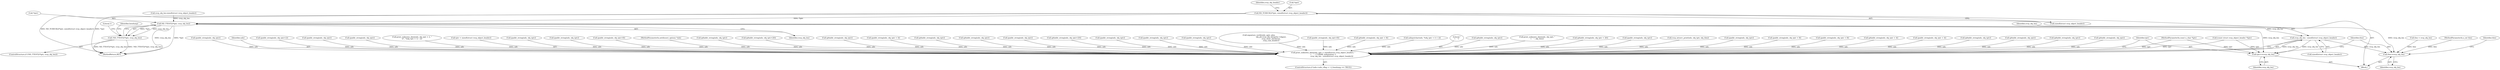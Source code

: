 digraph "0_tcpdump_3c8a2b0e91d8d8947e89384dacf6b54673083e71@pointer" {
"1000175" [label="(Call,ND_TCHECK2(*tptr, sizeof(struct rsvp_object_header)))"];
"1000326" [label="(Call,ND_TTEST2(*tptr, rsvp_obj_len))"];
"1000325" [label="(Call,!ND_TTEST2(*tptr, rsvp_obj_len))"];
"1003362" [label="(Call,rsvp_obj_len - sizeof(struct rsvp_object_header))"];
"1003355" [label="(Call,print_unknown_data(ndo, tptr + sizeof(struct rsvp_object_header), \"\n\t    \", /* FIXME indentation */\n                               rsvp_obj_len - sizeof(struct rsvp_object_header)))"];
"1003366" [label="(Call,tptr+=rsvp_obj_len)"];
"1003369" [label="(Call,tlen-=rsvp_obj_len)"];
"1001788" [label="(Call,ip6addr_string(ndo, obj_tptr + 4))"];
"1000178" [label="(Call,sizeof(struct rsvp_object_header))"];
"1000332" [label="(Literal,1)"];
"1003313" [label="(Call,ip6addr_string(ndo, obj_tptr))"];
"1002280" [label="(Call,ip6addr_string(ndo, obj_tptr+20))"];
"1001612" [label="(Call,safeputchar(ndo, *(obj_tptr + 4 + i)))"];
"1003361" [label="(Literal,\"\n\t    \")"];
"1001957" [label="(Call,ip6addr_string(ndo, obj_tptr))"];
"1003339" [label="(Call,print_unknown_data(ndo, obj_tptr, \"\n\t    \", obj_tlen))"];
"1000324" [label="(ControlStructure,if (!ND_TTEST2(*tptr, rsvp_obj_len)))"];
"1000469" [label="(Call,ip6addr_string(ndo, obj_tptr + 20))"];
"1002239" [label="(Call,ipaddr_string(ndo, obj_tptr))"];
"1002105" [label="(Call,rsvp_intserv_print(ndo, obj_tptr, obj_tlen))"];
"1000679" [label="(Call,ipaddr_string(ndo, obj_tptr))"];
"1003371" [label="(Identifier,rsvp_obj_len)"];
"1003398" [label="(MethodReturn,RET)"];
"1000329" [label="(Identifier,rsvp_obj_len)"];
"1000577" [label="(Call,ipaddr_string(ndo, obj_tptr + 8))"];
"1000299" [label="(Call,tlen < rsvp_obj_len)"];
"1000540" [label="(Call,ipaddr_string(ndo, obj_tptr + 8))"];
"1000182" [label="(Call,(const struct rsvp_object_header *)tptr)"];
"1002587" [label="(Call,ipaddr_string(ndo, obj_tptr + 4))"];
"1000326" [label="(Call,ND_TTEST2(*tptr, rsvp_obj_len))"];
"1000642" [label="(Call,ip6addr_string(ndo, obj_tptr))"];
"1002179" [label="(Call,ip6addr_string(ndo, obj_tptr))"];
"1000909" [label="(Call,ip6addr_string(ndo, obj_tptr))"];
"1003362" [label="(Call,rsvp_obj_len - sizeof(struct rsvp_object_header))"];
"1003363" [label="(Identifier,rsvp_obj_len)"];
"1003364" [label="(Call,sizeof(struct rsvp_object_header))"];
"1000408" [label="(Call,ip6addr_string(ndo, obj_tptr))"];
"1000982" [label="(Call,ipaddr_string(ndo, obj_tptr))"];
"1003356" [label="(Identifier,ndo)"];
"1001403" [label="(Call,ipaddr_string(ndo, obj_tptr+2))"];
"1002666" [label="(Call,ipaddr_string(ndo, obj_tptr))"];
"1000361" [label="(Call,ipaddr_string(ndo, obj_tptr))"];
"1002884" [label="(Call,print_unknown_data(ndo, obj_tptr + 2, \"\n\t\t\", *(obj_tptr + 1) - 2))"];
"1003357" [label="(Call,tptr + sizeof(struct rsvp_object_header))"];
"1000181" [label="(Identifier,rsvp_obj_header)"];
"1000174" [label="(Block,)"];
"1001921" [label="(Call,ipaddr_string(ndo, obj_tptr))"];
"1003355" [label="(Call,print_unknown_data(ndo, tptr + sizeof(struct rsvp_object_header), \"\n\t    \", /* FIXME indentation */\n                               rsvp_obj_len - sizeof(struct rsvp_object_header)))"];
"1000879" [label="(Call,ipaddr_string(ndo, obj_tptr))"];
"1002353" [label="(Call,ipaddr_string(ndo, obj_tptr+8))"];
"1000143" [label="(MethodParameterIn,netdissect_options *ndo)"];
"1002756" [label="(Call,ip6addr_string(ndo, obj_tptr))"];
"1003369" [label="(Call,tlen-=rsvp_obj_len)"];
"1000950" [label="(Call,ip6addr_string(ndo, obj_tptr+20))"];
"1003345" [label="(ControlStructure,if (ndo->ndo_vflag > 1 || hexdump == TRUE))"];
"1003367" [label="(Identifier,tptr)"];
"1003366" [label="(Call,tptr+=rsvp_obj_len)"];
"1001767" [label="(Call,ipaddr_string(ndo, obj_tptr + 4))"];
"1000327" [label="(Call,*tptr)"];
"1000325" [label="(Call,!ND_TTEST2(*tptr, rsvp_obj_len))"];
"1003368" [label="(Identifier,rsvp_obj_len)"];
"1000707" [label="(Call,ip6addr_string(ndo, obj_tptr))"];
"1002209" [label="(Call,ip6addr_string(ndo, obj_tptr))"];
"1000334" [label="(Identifier,hexdump)"];
"1000176" [label="(Call,*tptr)"];
"1002149" [label="(Call,ipaddr_string(ndo, obj_tptr))"];
"1000146" [label="(MethodParameterIn,const u_char *tptr)"];
"1000320" [label="(Call,rsvp_obj_len-sizeof(struct rsvp_object_header))"];
"1000148" [label="(MethodParameterIn,u_int tlen)"];
"1002312" [label="(Call,ipaddr_string(ndo, obj_tptr))"];
"1003288" [label="(Call,ipaddr_string(ndo, obj_tptr))"];
"1000171" [label="(Identifier,tlen)"];
"1003370" [label="(Identifier,tlen)"];
"1000175" [label="(Call,ND_TCHECK2(*tptr, sizeof(struct rsvp_object_header)))"];
"1000614" [label="(Call,ipaddr_string(ndo, obj_tptr))"];
"1003087" [label="(Call,signature_verify(ndo, pptr, plen,\n                                            obj_ptr.rsvp_obj_integrity->digest,\n                                            rsvp_clear_checksum,\n                                            rsvp_com_header))"];
"1001023" [label="(Call,ipaddr_string(ndo, obj_tptr+8))"];
"1000504" [label="(Call,ip6addr_string(ndo, obj_tptr + 8))"];
"1000175" -> "1000174"  [label="AST: "];
"1000175" -> "1000178"  [label="CFG: "];
"1000176" -> "1000175"  [label="AST: "];
"1000178" -> "1000175"  [label="AST: "];
"1000181" -> "1000175"  [label="CFG: "];
"1000175" -> "1003398"  [label="DDG: *tptr"];
"1000175" -> "1003398"  [label="DDG: ND_TCHECK2(*tptr, sizeof(struct rsvp_object_header))"];
"1000175" -> "1000326"  [label="DDG: *tptr"];
"1000326" -> "1000325"  [label="AST: "];
"1000326" -> "1000329"  [label="CFG: "];
"1000327" -> "1000326"  [label="AST: "];
"1000329" -> "1000326"  [label="AST: "];
"1000325" -> "1000326"  [label="CFG: "];
"1000326" -> "1003398"  [label="DDG: rsvp_obj_len"];
"1000326" -> "1003398"  [label="DDG: *tptr"];
"1000326" -> "1000325"  [label="DDG: *tptr"];
"1000326" -> "1000325"  [label="DDG: rsvp_obj_len"];
"1000320" -> "1000326"  [label="DDG: rsvp_obj_len"];
"1000326" -> "1003362"  [label="DDG: rsvp_obj_len"];
"1000326" -> "1003366"  [label="DDG: rsvp_obj_len"];
"1000326" -> "1003369"  [label="DDG: rsvp_obj_len"];
"1000325" -> "1000324"  [label="AST: "];
"1000332" -> "1000325"  [label="CFG: "];
"1000334" -> "1000325"  [label="CFG: "];
"1000325" -> "1003398"  [label="DDG: ND_TTEST2(*tptr, rsvp_obj_len)"];
"1000325" -> "1003398"  [label="DDG: !ND_TTEST2(*tptr, rsvp_obj_len)"];
"1003362" -> "1003355"  [label="AST: "];
"1003362" -> "1003364"  [label="CFG: "];
"1003363" -> "1003362"  [label="AST: "];
"1003364" -> "1003362"  [label="AST: "];
"1003355" -> "1003362"  [label="CFG: "];
"1003362" -> "1003355"  [label="DDG: rsvp_obj_len"];
"1003362" -> "1003366"  [label="DDG: rsvp_obj_len"];
"1003362" -> "1003369"  [label="DDG: rsvp_obj_len"];
"1003355" -> "1003345"  [label="AST: "];
"1003356" -> "1003355"  [label="AST: "];
"1003357" -> "1003355"  [label="AST: "];
"1003361" -> "1003355"  [label="AST: "];
"1003367" -> "1003355"  [label="CFG: "];
"1002756" -> "1003355"  [label="DDG: ndo"];
"1001023" -> "1003355"  [label="DDG: ndo"];
"1002179" -> "1003355"  [label="DDG: ndo"];
"1002105" -> "1003355"  [label="DDG: ndo"];
"1000408" -> "1003355"  [label="DDG: ndo"];
"1000679" -> "1003355"  [label="DDG: ndo"];
"1002239" -> "1003355"  [label="DDG: ndo"];
"1001403" -> "1003355"  [label="DDG: ndo"];
"1002587" -> "1003355"  [label="DDG: ndo"];
"1003313" -> "1003355"  [label="DDG: ndo"];
"1000614" -> "1003355"  [label="DDG: ndo"];
"1000982" -> "1003355"  [label="DDG: ndo"];
"1000879" -> "1003355"  [label="DDG: ndo"];
"1003288" -> "1003355"  [label="DDG: ndo"];
"1000642" -> "1003355"  [label="DDG: ndo"];
"1002666" -> "1003355"  [label="DDG: ndo"];
"1001921" -> "1003355"  [label="DDG: ndo"];
"1001957" -> "1003355"  [label="DDG: ndo"];
"1000707" -> "1003355"  [label="DDG: ndo"];
"1002353" -> "1003355"  [label="DDG: ndo"];
"1003339" -> "1003355"  [label="DDG: ndo"];
"1002280" -> "1003355"  [label="DDG: ndo"];
"1000577" -> "1003355"  [label="DDG: ndo"];
"1002209" -> "1003355"  [label="DDG: ndo"];
"1000950" -> "1003355"  [label="DDG: ndo"];
"1000909" -> "1003355"  [label="DDG: ndo"];
"1000504" -> "1003355"  [label="DDG: ndo"];
"1002149" -> "1003355"  [label="DDG: ndo"];
"1000361" -> "1003355"  [label="DDG: ndo"];
"1001767" -> "1003355"  [label="DDG: ndo"];
"1002312" -> "1003355"  [label="DDG: ndo"];
"1001612" -> "1003355"  [label="DDG: ndo"];
"1003087" -> "1003355"  [label="DDG: ndo"];
"1002884" -> "1003355"  [label="DDG: ndo"];
"1000469" -> "1003355"  [label="DDG: ndo"];
"1000540" -> "1003355"  [label="DDG: ndo"];
"1001788" -> "1003355"  [label="DDG: ndo"];
"1000143" -> "1003355"  [label="DDG: ndo"];
"1000146" -> "1003355"  [label="DDG: tptr"];
"1000182" -> "1003355"  [label="DDG: tptr"];
"1003366" -> "1000174"  [label="AST: "];
"1003366" -> "1003368"  [label="CFG: "];
"1003367" -> "1003366"  [label="AST: "];
"1003368" -> "1003366"  [label="AST: "];
"1003370" -> "1003366"  [label="CFG: "];
"1000146" -> "1003366"  [label="DDG: tptr"];
"1000182" -> "1003366"  [label="DDG: tptr"];
"1003369" -> "1000174"  [label="AST: "];
"1003369" -> "1003371"  [label="CFG: "];
"1003370" -> "1003369"  [label="AST: "];
"1003371" -> "1003369"  [label="AST: "];
"1000171" -> "1003369"  [label="CFG: "];
"1000299" -> "1003369"  [label="DDG: tlen"];
"1000148" -> "1003369"  [label="DDG: tlen"];
}

